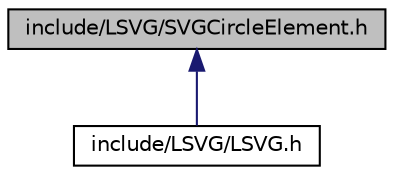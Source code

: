 digraph G
{
  edge [fontname="Helvetica",fontsize="10",labelfontname="Helvetica",labelfontsize="10"];
  node [fontname="Helvetica",fontsize="10",shape=record];
  Node1 [label="include/LSVG/SVGCircleElement.h",height=0.2,width=0.4,color="black", fillcolor="grey75", style="filled" fontcolor="black"];
  Node1 -> Node2 [dir="back",color="midnightblue",fontsize="10",style="solid",fontname="Helvetica"];
  Node2 [label="include/LSVG/LSVG.h",height=0.2,width=0.4,color="black", fillcolor="white", style="filled",URL="$_l_s_v_g_8h.html"];
}

